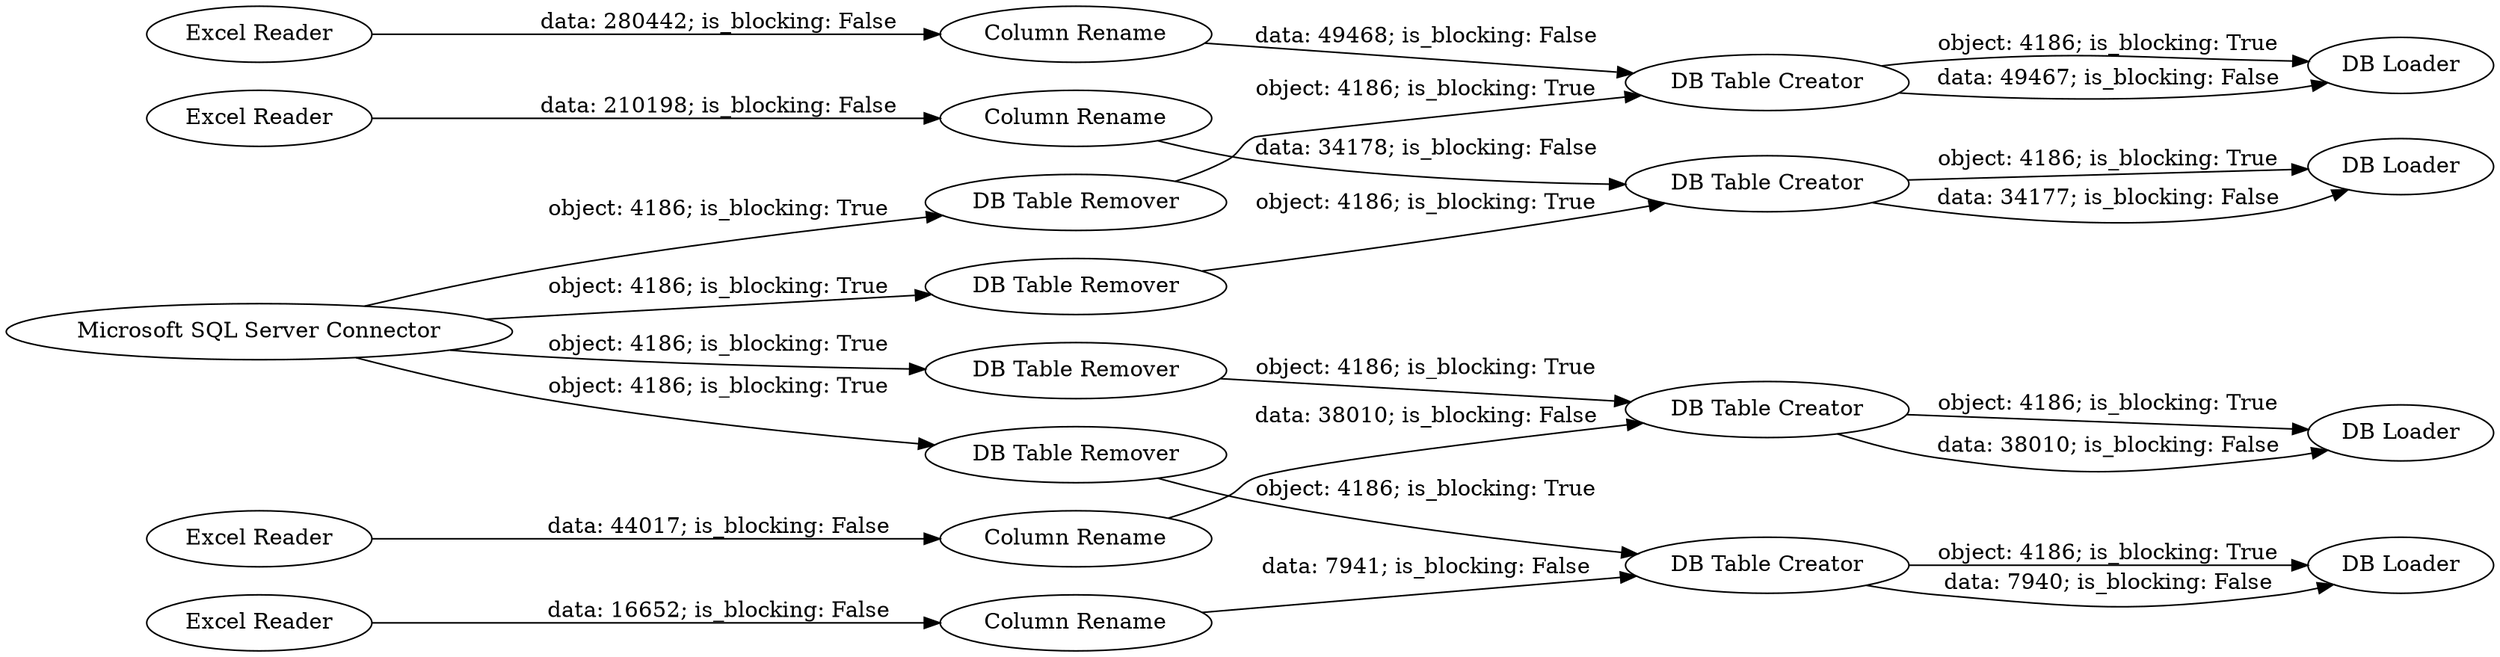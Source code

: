 digraph {
	"9121590270272978210_9" [label="Column Rename"]
	"9121590270272978210_18" [label="DB Loader"]
	"9121590270272978210_13" [label="DB Table Creator"]
	"9121590270272978210_10" [label="DB Table Remover"]
	"9121590270272978210_24" [label="DB Table Remover"]
	"9121590270272978210_8" [label="DB Loader"]
	"9121590270272978210_1" [label="Excel Reader"]
	"9121590270272978210_26" [label="Column Rename"]
	"9121590270272978210_17" [label="Excel Reader"]
	"9121590270272978210_21" [label="DB Loader"]
	"9121590270272978210_25" [label="Column Rename"]
	"9121590270272978210_6" [label="Microsoft SQL Server Connector"]
	"9121590270272978210_14" [label="DB Loader"]
	"9121590270272978210_7" [label="DB Table Creator"]
	"9121590270272978210_11" [label="Excel Reader"]
	"9121590270272978210_12" [label="Column Rename"]
	"9121590270272978210_20" [label="DB Table Creator"]
	"9121590270272978210_16" [label="DB Table Creator"]
	"9121590270272978210_15" [label="DB Table Remover"]
	"9121590270272978210_19" [label="DB Table Remover"]
	"9121590270272978210_23" [label="Excel Reader"]
	"9121590270272978210_12" -> "9121590270272978210_13" [label="data: 7941; is_blocking: False"]
	"9121590270272978210_20" -> "9121590270272978210_21" [label="object: 4186; is_blocking: True"]
	"9121590270272978210_19" -> "9121590270272978210_13" [label="object: 4186; is_blocking: True"]
	"9121590270272978210_9" -> "9121590270272978210_7" [label="data: 49468; is_blocking: False"]
	"9121590270272978210_7" -> "9121590270272978210_8" [label="object: 4186; is_blocking: True"]
	"9121590270272978210_23" -> "9121590270272978210_25" [label="data: 210198; is_blocking: False"]
	"9121590270272978210_13" -> "9121590270272978210_14" [label="object: 4186; is_blocking: True"]
	"9121590270272978210_11" -> "9121590270272978210_12" [label="data: 16652; is_blocking: False"]
	"9121590270272978210_16" -> "9121590270272978210_18" [label="object: 4186; is_blocking: True"]
	"9121590270272978210_13" -> "9121590270272978210_14" [label="data: 7940; is_blocking: False"]
	"9121590270272978210_6" -> "9121590270272978210_19" [label="object: 4186; is_blocking: True"]
	"9121590270272978210_25" -> "9121590270272978210_20" [label="data: 34178; is_blocking: False"]
	"9121590270272978210_16" -> "9121590270272978210_18" [label="data: 38010; is_blocking: False"]
	"9121590270272978210_6" -> "9121590270272978210_15" [label="object: 4186; is_blocking: True"]
	"9121590270272978210_1" -> "9121590270272978210_9" [label="data: 280442; is_blocking: False"]
	"9121590270272978210_26" -> "9121590270272978210_16" [label="data: 38010; is_blocking: False"]
	"9121590270272978210_17" -> "9121590270272978210_26" [label="data: 44017; is_blocking: False"]
	"9121590270272978210_20" -> "9121590270272978210_21" [label="data: 34177; is_blocking: False"]
	"9121590270272978210_24" -> "9121590270272978210_20" [label="object: 4186; is_blocking: True"]
	"9121590270272978210_10" -> "9121590270272978210_7" [label="object: 4186; is_blocking: True"]
	"9121590270272978210_6" -> "9121590270272978210_10" [label="object: 4186; is_blocking: True"]
	"9121590270272978210_15" -> "9121590270272978210_16" [label="object: 4186; is_blocking: True"]
	"9121590270272978210_7" -> "9121590270272978210_8" [label="data: 49467; is_blocking: False"]
	"9121590270272978210_6" -> "9121590270272978210_24" [label="object: 4186; is_blocking: True"]
	rankdir=LR
}
